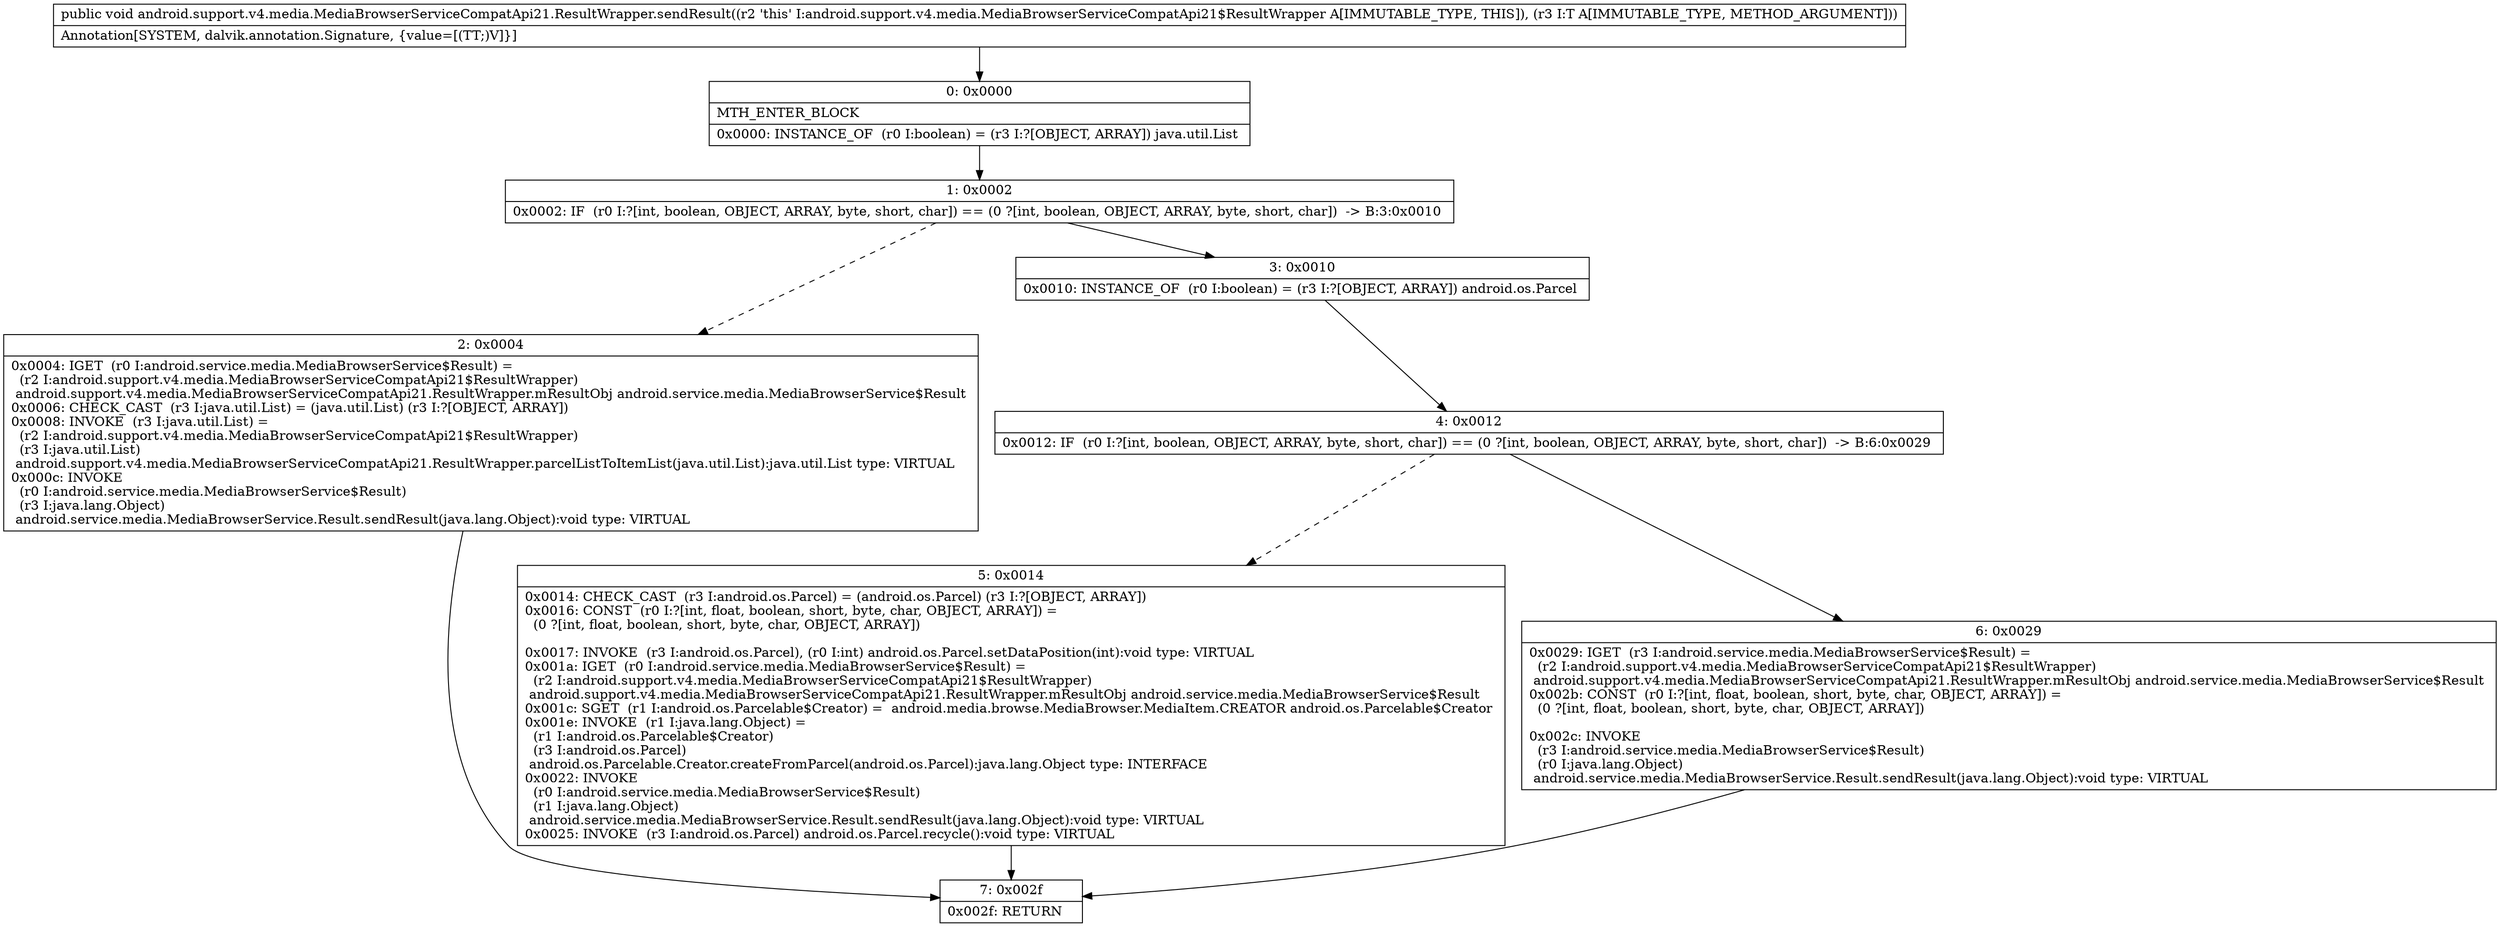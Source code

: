 digraph "CFG forandroid.support.v4.media.MediaBrowserServiceCompatApi21.ResultWrapper.sendResult(Ljava\/lang\/Object;)V" {
Node_0 [shape=record,label="{0\:\ 0x0000|MTH_ENTER_BLOCK\l|0x0000: INSTANCE_OF  (r0 I:boolean) = (r3 I:?[OBJECT, ARRAY]) java.util.List \l}"];
Node_1 [shape=record,label="{1\:\ 0x0002|0x0002: IF  (r0 I:?[int, boolean, OBJECT, ARRAY, byte, short, char]) == (0 ?[int, boolean, OBJECT, ARRAY, byte, short, char])  \-\> B:3:0x0010 \l}"];
Node_2 [shape=record,label="{2\:\ 0x0004|0x0004: IGET  (r0 I:android.service.media.MediaBrowserService$Result) = \l  (r2 I:android.support.v4.media.MediaBrowserServiceCompatApi21$ResultWrapper)\l android.support.v4.media.MediaBrowserServiceCompatApi21.ResultWrapper.mResultObj android.service.media.MediaBrowserService$Result \l0x0006: CHECK_CAST  (r3 I:java.util.List) = (java.util.List) (r3 I:?[OBJECT, ARRAY]) \l0x0008: INVOKE  (r3 I:java.util.List) = \l  (r2 I:android.support.v4.media.MediaBrowserServiceCompatApi21$ResultWrapper)\l  (r3 I:java.util.List)\l android.support.v4.media.MediaBrowserServiceCompatApi21.ResultWrapper.parcelListToItemList(java.util.List):java.util.List type: VIRTUAL \l0x000c: INVOKE  \l  (r0 I:android.service.media.MediaBrowserService$Result)\l  (r3 I:java.lang.Object)\l android.service.media.MediaBrowserService.Result.sendResult(java.lang.Object):void type: VIRTUAL \l}"];
Node_3 [shape=record,label="{3\:\ 0x0010|0x0010: INSTANCE_OF  (r0 I:boolean) = (r3 I:?[OBJECT, ARRAY]) android.os.Parcel \l}"];
Node_4 [shape=record,label="{4\:\ 0x0012|0x0012: IF  (r0 I:?[int, boolean, OBJECT, ARRAY, byte, short, char]) == (0 ?[int, boolean, OBJECT, ARRAY, byte, short, char])  \-\> B:6:0x0029 \l}"];
Node_5 [shape=record,label="{5\:\ 0x0014|0x0014: CHECK_CAST  (r3 I:android.os.Parcel) = (android.os.Parcel) (r3 I:?[OBJECT, ARRAY]) \l0x0016: CONST  (r0 I:?[int, float, boolean, short, byte, char, OBJECT, ARRAY]) = \l  (0 ?[int, float, boolean, short, byte, char, OBJECT, ARRAY])\l \l0x0017: INVOKE  (r3 I:android.os.Parcel), (r0 I:int) android.os.Parcel.setDataPosition(int):void type: VIRTUAL \l0x001a: IGET  (r0 I:android.service.media.MediaBrowserService$Result) = \l  (r2 I:android.support.v4.media.MediaBrowserServiceCompatApi21$ResultWrapper)\l android.support.v4.media.MediaBrowserServiceCompatApi21.ResultWrapper.mResultObj android.service.media.MediaBrowserService$Result \l0x001c: SGET  (r1 I:android.os.Parcelable$Creator) =  android.media.browse.MediaBrowser.MediaItem.CREATOR android.os.Parcelable$Creator \l0x001e: INVOKE  (r1 I:java.lang.Object) = \l  (r1 I:android.os.Parcelable$Creator)\l  (r3 I:android.os.Parcel)\l android.os.Parcelable.Creator.createFromParcel(android.os.Parcel):java.lang.Object type: INTERFACE \l0x0022: INVOKE  \l  (r0 I:android.service.media.MediaBrowserService$Result)\l  (r1 I:java.lang.Object)\l android.service.media.MediaBrowserService.Result.sendResult(java.lang.Object):void type: VIRTUAL \l0x0025: INVOKE  (r3 I:android.os.Parcel) android.os.Parcel.recycle():void type: VIRTUAL \l}"];
Node_6 [shape=record,label="{6\:\ 0x0029|0x0029: IGET  (r3 I:android.service.media.MediaBrowserService$Result) = \l  (r2 I:android.support.v4.media.MediaBrowserServiceCompatApi21$ResultWrapper)\l android.support.v4.media.MediaBrowserServiceCompatApi21.ResultWrapper.mResultObj android.service.media.MediaBrowserService$Result \l0x002b: CONST  (r0 I:?[int, float, boolean, short, byte, char, OBJECT, ARRAY]) = \l  (0 ?[int, float, boolean, short, byte, char, OBJECT, ARRAY])\l \l0x002c: INVOKE  \l  (r3 I:android.service.media.MediaBrowserService$Result)\l  (r0 I:java.lang.Object)\l android.service.media.MediaBrowserService.Result.sendResult(java.lang.Object):void type: VIRTUAL \l}"];
Node_7 [shape=record,label="{7\:\ 0x002f|0x002f: RETURN   \l}"];
MethodNode[shape=record,label="{public void android.support.v4.media.MediaBrowserServiceCompatApi21.ResultWrapper.sendResult((r2 'this' I:android.support.v4.media.MediaBrowserServiceCompatApi21$ResultWrapper A[IMMUTABLE_TYPE, THIS]), (r3 I:T A[IMMUTABLE_TYPE, METHOD_ARGUMENT]))  | Annotation[SYSTEM, dalvik.annotation.Signature, \{value=[(TT;)V]\}]\l}"];
MethodNode -> Node_0;
Node_0 -> Node_1;
Node_1 -> Node_2[style=dashed];
Node_1 -> Node_3;
Node_2 -> Node_7;
Node_3 -> Node_4;
Node_4 -> Node_5[style=dashed];
Node_4 -> Node_6;
Node_5 -> Node_7;
Node_6 -> Node_7;
}

